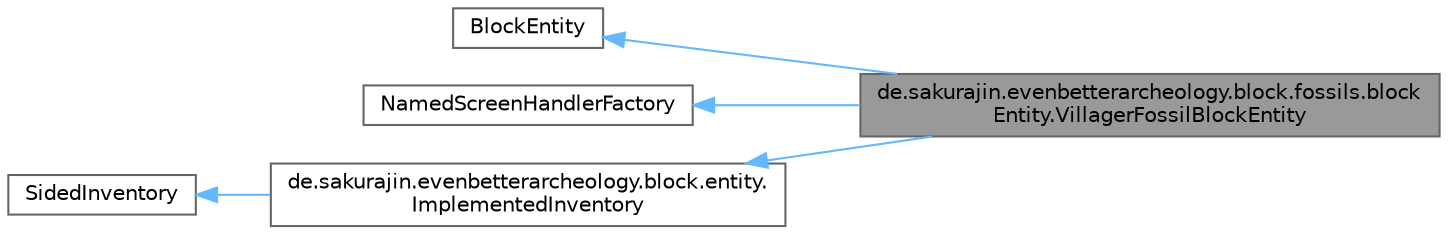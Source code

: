 digraph "de.sakurajin.evenbetterarcheology.block.fossils.blockEntity.VillagerFossilBlockEntity"
{
 // LATEX_PDF_SIZE
  bgcolor="transparent";
  edge [fontname=Helvetica,fontsize=10,labelfontname=Helvetica,labelfontsize=10];
  node [fontname=Helvetica,fontsize=10,shape=box,height=0.2,width=0.4];
  rankdir="LR";
  Node1 [label="de.sakurajin.evenbetterarcheology.block.fossils.block\lEntity.VillagerFossilBlockEntity",height=0.2,width=0.4,color="gray40", fillcolor="grey60", style="filled", fontcolor="black",tooltip=" "];
  Node2 -> Node1 [dir="back",color="steelblue1",style="solid"];
  Node2 [label="BlockEntity",height=0.2,width=0.4,color="gray40", fillcolor="white", style="filled",tooltip=" "];
  Node3 -> Node1 [dir="back",color="steelblue1",style="solid"];
  Node3 [label="NamedScreenHandlerFactory",height=0.2,width=0.4,color="gray40", fillcolor="white", style="filled",tooltip=" "];
  Node4 -> Node1 [dir="back",color="steelblue1",style="solid"];
  Node4 [label="de.sakurajin.evenbetterarcheology.block.entity.\lImplementedInventory",height=0.2,width=0.4,color="gray40", fillcolor="white", style="filled",URL="$interfacede_1_1sakurajin_1_1evenbetterarcheology_1_1block_1_1entity_1_1ImplementedInventory.html",tooltip="A simple SidedInventory implementation with only default methods + an item list getter."];
  Node5 -> Node4 [dir="back",color="steelblue1",style="solid"];
  Node5 [label="SidedInventory",height=0.2,width=0.4,color="gray40", fillcolor="white", style="filled",tooltip=" "];
}
